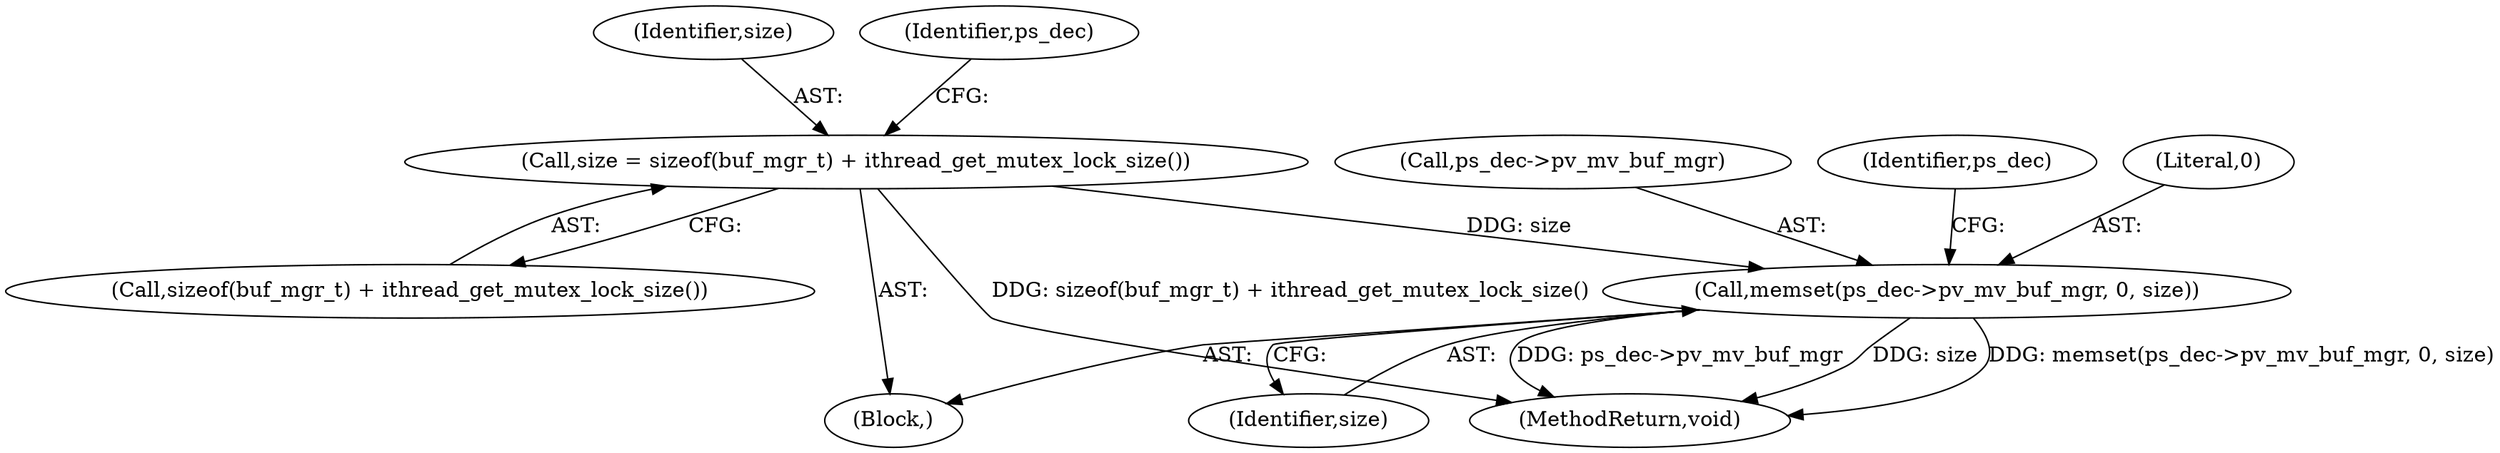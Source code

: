 digraph "0_Android_ecf6c7ce6d5a22d52160698aab44fc234c63291a@API" {
"1000253" [label="(Call,size = sizeof(buf_mgr_t) + ithread_get_mutex_lock_size())"];
"1000259" [label="(Call,memset(ps_dec->pv_mv_buf_mgr, 0, size))"];
"1000255" [label="(Call,sizeof(buf_mgr_t) + ithread_get_mutex_lock_size())"];
"1000259" [label="(Call,memset(ps_dec->pv_mv_buf_mgr, 0, size))"];
"1000264" [label="(Identifier,size)"];
"1000253" [label="(Call,size = sizeof(buf_mgr_t) + ithread_get_mutex_lock_size())"];
"1000254" [label="(Identifier,size)"];
"1000121" [label="(Block,)"];
"1000261" [label="(Identifier,ps_dec)"];
"1000260" [label="(Call,ps_dec->pv_mv_buf_mgr)"];
"1000956" [label="(MethodReturn,void)"];
"1000266" [label="(Identifier,ps_dec)"];
"1000263" [label="(Literal,0)"];
"1000253" -> "1000121"  [label="AST: "];
"1000253" -> "1000255"  [label="CFG: "];
"1000254" -> "1000253"  [label="AST: "];
"1000255" -> "1000253"  [label="AST: "];
"1000261" -> "1000253"  [label="CFG: "];
"1000253" -> "1000956"  [label="DDG: sizeof(buf_mgr_t) + ithread_get_mutex_lock_size()"];
"1000253" -> "1000259"  [label="DDG: size"];
"1000259" -> "1000121"  [label="AST: "];
"1000259" -> "1000264"  [label="CFG: "];
"1000260" -> "1000259"  [label="AST: "];
"1000263" -> "1000259"  [label="AST: "];
"1000264" -> "1000259"  [label="AST: "];
"1000266" -> "1000259"  [label="CFG: "];
"1000259" -> "1000956"  [label="DDG: memset(ps_dec->pv_mv_buf_mgr, 0, size)"];
"1000259" -> "1000956"  [label="DDG: ps_dec->pv_mv_buf_mgr"];
"1000259" -> "1000956"  [label="DDG: size"];
}
